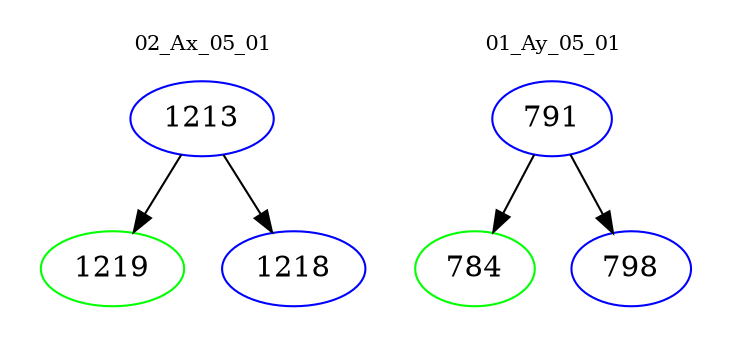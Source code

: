 digraph{
subgraph cluster_0 {
color = white
label = "02_Ax_05_01";
fontsize=10;
T0_1213 [label="1213", color="blue"]
T0_1213 -> T0_1219 [color="black"]
T0_1219 [label="1219", color="green"]
T0_1213 -> T0_1218 [color="black"]
T0_1218 [label="1218", color="blue"]
}
subgraph cluster_1 {
color = white
label = "01_Ay_05_01";
fontsize=10;
T1_791 [label="791", color="blue"]
T1_791 -> T1_784 [color="black"]
T1_784 [label="784", color="green"]
T1_791 -> T1_798 [color="black"]
T1_798 [label="798", color="blue"]
}
}
